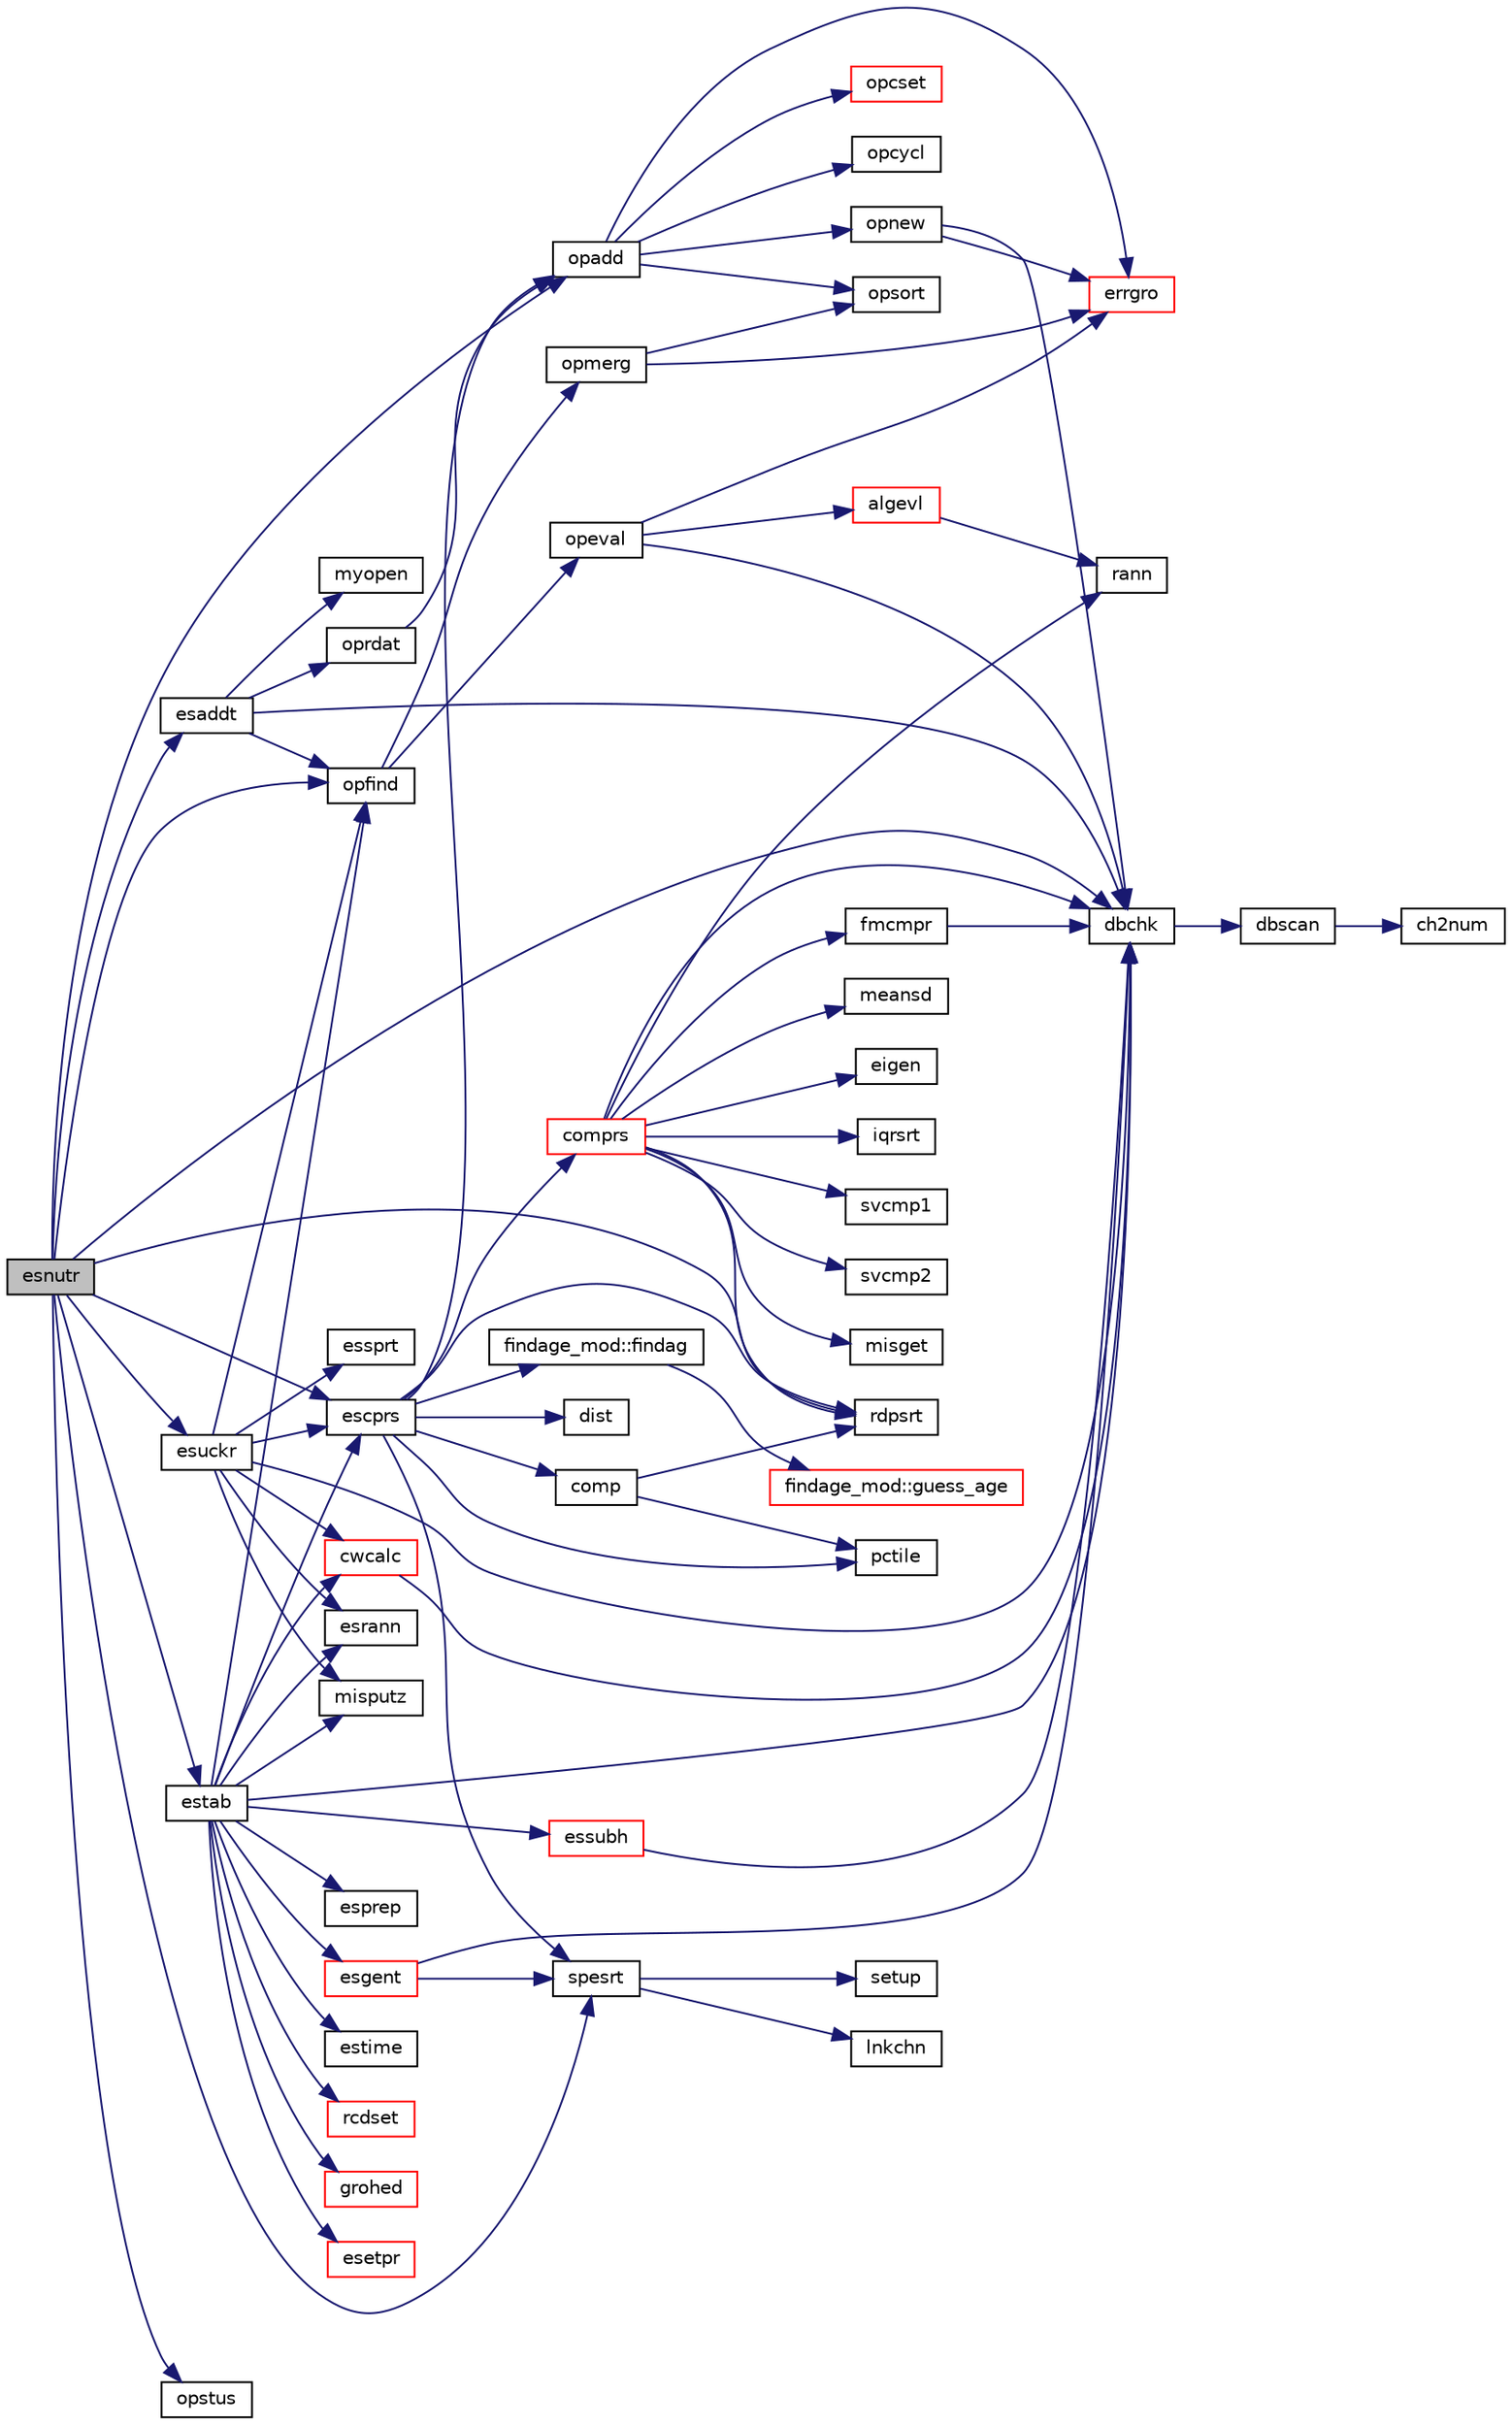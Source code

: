 digraph "esnutr"
{
  edge [fontname="Helvetica",fontsize="10",labelfontname="Helvetica",labelfontsize="10"];
  node [fontname="Helvetica",fontsize="10",shape=record];
  rankdir="LR";
  Node1 [label="esnutr",height=0.2,width=0.4,color="black", fillcolor="grey75", style="filled", fontcolor="black"];
  Node1 -> Node2 [color="midnightblue",fontsize="10",style="solid",fontname="Helvetica"];
  Node2 [label="dbchk",height=0.2,width=0.4,color="black", fillcolor="white", style="filled",URL="$dbchk_8f.html#a50e82b8d87ebaeb63d8e1abab05bc20b"];
  Node2 -> Node3 [color="midnightblue",fontsize="10",style="solid",fontname="Helvetica"];
  Node3 [label="dbscan",height=0.2,width=0.4,color="black", fillcolor="white", style="filled",URL="$dbscan_8f.html#a18f1eb65a1dbf6141e44b1ac4a10757e"];
  Node3 -> Node4 [color="midnightblue",fontsize="10",style="solid",fontname="Helvetica"];
  Node4 [label="ch2num",height=0.2,width=0.4,color="black", fillcolor="white", style="filled",URL="$ch2num_8f.html#acc5a9987290b4e6c8cfe65bd2cd93540"];
  Node1 -> Node5 [color="midnightblue",fontsize="10",style="solid",fontname="Helvetica"];
  Node5 [label="esaddt",height=0.2,width=0.4,color="black", fillcolor="white", style="filled",URL="$esaddt_8f.html#a835469b60a615b4305bef01bf4414dda"];
  Node5 -> Node2 [color="midnightblue",fontsize="10",style="solid",fontname="Helvetica"];
  Node5 -> Node6 [color="midnightblue",fontsize="10",style="solid",fontname="Helvetica"];
  Node6 [label="opfind",height=0.2,width=0.4,color="black", fillcolor="white", style="filled",URL="$opfind_8f.html#a324ef558c0f597354b656e718563559e"];
  Node6 -> Node7 [color="midnightblue",fontsize="10",style="solid",fontname="Helvetica"];
  Node7 [label="opmerg",height=0.2,width=0.4,color="black", fillcolor="white", style="filled",URL="$opmerg_8f.html#a5d8719ff40889d676ef5684c77e348bf"];
  Node7 -> Node8 [color="midnightblue",fontsize="10",style="solid",fontname="Helvetica"];
  Node8 [label="errgro",height=0.2,width=0.4,color="red", fillcolor="white", style="filled",URL="$errgro_8f.html#a638bc8982f252f2894cb512c31d9890a"];
  Node7 -> Node9 [color="midnightblue",fontsize="10",style="solid",fontname="Helvetica"];
  Node9 [label="opsort",height=0.2,width=0.4,color="black", fillcolor="white", style="filled",URL="$opsort_8f.html#a6681e6cd0f66844e47a1ea085ef16452"];
  Node6 -> Node10 [color="midnightblue",fontsize="10",style="solid",fontname="Helvetica"];
  Node10 [label="opeval",height=0.2,width=0.4,color="black", fillcolor="white", style="filled",URL="$opeval_8f.html#a7f578a6ee493fc264a7af83a1fbdb14f"];
  Node10 -> Node2 [color="midnightblue",fontsize="10",style="solid",fontname="Helvetica"];
  Node10 -> Node11 [color="midnightblue",fontsize="10",style="solid",fontname="Helvetica"];
  Node11 [label="algevl",height=0.2,width=0.4,color="red", fillcolor="white", style="filled",URL="$algevl_8f.html#af247fcf48bbb347b22ae4f542c7b8ff4"];
  Node11 -> Node12 [color="midnightblue",fontsize="10",style="solid",fontname="Helvetica"];
  Node12 [label="rann",height=0.2,width=0.4,color="black", fillcolor="white", style="filled",URL="$rann_8f.html#adcf580f559b80223c24308901aeda3c0"];
  Node10 -> Node8 [color="midnightblue",fontsize="10",style="solid",fontname="Helvetica"];
  Node5 -> Node13 [color="midnightblue",fontsize="10",style="solid",fontname="Helvetica"];
  Node13 [label="myopen",height=0.2,width=0.4,color="black", fillcolor="white", style="filled",URL="$myopen_8f.html#ab25efa78ed701d464a48e5eb0cf91979"];
  Node5 -> Node14 [color="midnightblue",fontsize="10",style="solid",fontname="Helvetica"];
  Node14 [label="oprdat",height=0.2,width=0.4,color="black", fillcolor="white", style="filled",URL="$oprdat_8f.html#aa1344378b6518af6ce2b410df6a5292c"];
  Node14 -> Node15 [color="midnightblue",fontsize="10",style="solid",fontname="Helvetica"];
  Node15 [label="opadd",height=0.2,width=0.4,color="black", fillcolor="white", style="filled",URL="$opadd_8f.html#a818a612760f71f92e46fc78135a49daf"];
  Node15 -> Node16 [color="midnightblue",fontsize="10",style="solid",fontname="Helvetica"];
  Node16 [label="opnew",height=0.2,width=0.4,color="black", fillcolor="white", style="filled",URL="$opnew_8f.html#a279e50f0eb11d39630ea1c07984823c6"];
  Node16 -> Node2 [color="midnightblue",fontsize="10",style="solid",fontname="Helvetica"];
  Node16 -> Node8 [color="midnightblue",fontsize="10",style="solid",fontname="Helvetica"];
  Node15 -> Node8 [color="midnightblue",fontsize="10",style="solid",fontname="Helvetica"];
  Node15 -> Node9 [color="midnightblue",fontsize="10",style="solid",fontname="Helvetica"];
  Node15 -> Node17 [color="midnightblue",fontsize="10",style="solid",fontname="Helvetica"];
  Node17 [label="opcycl",height=0.2,width=0.4,color="black", fillcolor="white", style="filled",URL="$opcycl_8f.html#a16a500b612882c83d9570f3dd7bd8eae"];
  Node15 -> Node18 [color="midnightblue",fontsize="10",style="solid",fontname="Helvetica"];
  Node18 [label="opcset",height=0.2,width=0.4,color="red", fillcolor="white", style="filled",URL="$opcset_8f.html#adf8866710db6dbf26e1a8cd03d5399b8"];
  Node1 -> Node6 [color="midnightblue",fontsize="10",style="solid",fontname="Helvetica"];
  Node1 -> Node19 [color="midnightblue",fontsize="10",style="solid",fontname="Helvetica"];
  Node19 [label="escprs",height=0.2,width=0.4,color="black", fillcolor="white", style="filled",URL="$escprs_8f90.html#add2726a0346fc987bc18b1929eea0d5c"];
  Node19 -> Node20 [color="midnightblue",fontsize="10",style="solid",fontname="Helvetica"];
  Node20 [label="findage_mod::findag",height=0.2,width=0.4,color="black", fillcolor="white", style="filled",URL="$namespacefindage__mod.html#aafbd20d63b5bf5fe61ec3f7bfaabbfbb"];
  Node20 -> Node21 [color="midnightblue",fontsize="10",style="solid",fontname="Helvetica"];
  Node21 [label="findage_mod::guess_age",height=0.2,width=0.4,color="red", fillcolor="white", style="filled",URL="$namespacefindage__mod.html#a82decf6abf48abc1d8ef22b03d283819"];
  Node19 -> Node22 [color="midnightblue",fontsize="10",style="solid",fontname="Helvetica"];
  Node22 [label="comprs",height=0.2,width=0.4,color="red", fillcolor="white", style="filled",URL="$comprs_8f.html#a4b7a0a1cafaf6cfbc483cb6a412a8d8f"];
  Node22 -> Node2 [color="midnightblue",fontsize="10",style="solid",fontname="Helvetica"];
  Node22 -> Node23 [color="midnightblue",fontsize="10",style="solid",fontname="Helvetica"];
  Node23 [label="meansd",height=0.2,width=0.4,color="black", fillcolor="white", style="filled",URL="$meansd_8f.html#ae1adfa11a56e81fb49e19111aae30af4"];
  Node22 -> Node24 [color="midnightblue",fontsize="10",style="solid",fontname="Helvetica"];
  Node24 [label="eigen",height=0.2,width=0.4,color="black", fillcolor="white", style="filled",URL="$eigen_8f.html#a6235fe5aa226f81d60122047e156250f"];
  Node22 -> Node25 [color="midnightblue",fontsize="10",style="solid",fontname="Helvetica"];
  Node25 [label="rdpsrt",height=0.2,width=0.4,color="black", fillcolor="white", style="filled",URL="$rdpsrt_8f.html#a0f0c79b72af19ed56f74ee89ecae6877"];
  Node22 -> Node26 [color="midnightblue",fontsize="10",style="solid",fontname="Helvetica"];
  Node26 [label="iqrsrt",height=0.2,width=0.4,color="black", fillcolor="white", style="filled",URL="$iqrsrt_8f.html#a13cdd0739870428d948dbf04a9dcc9ed"];
  Node22 -> Node27 [color="midnightblue",fontsize="10",style="solid",fontname="Helvetica"];
  Node27 [label="fmcmpr",height=0.2,width=0.4,color="black", fillcolor="white", style="filled",URL="$fmcmpr_8f.html#a67c46e1645d75ab9d3fde8d3b1228463"];
  Node27 -> Node2 [color="midnightblue",fontsize="10",style="solid",fontname="Helvetica"];
  Node22 -> Node28 [color="midnightblue",fontsize="10",style="solid",fontname="Helvetica"];
  Node28 [label="svcmp1",height=0.2,width=0.4,color="black", fillcolor="white", style="filled",URL="$svcmp1_8f.html#abdb4795a12511c4c79329837c9a59887"];
  Node22 -> Node12 [color="midnightblue",fontsize="10",style="solid",fontname="Helvetica"];
  Node22 -> Node29 [color="midnightblue",fontsize="10",style="solid",fontname="Helvetica"];
  Node29 [label="svcmp2",height=0.2,width=0.4,color="black", fillcolor="white", style="filled",URL="$svcmp2_8f.html#a8654e766e5e3439616f68581358a27ca"];
  Node22 -> Node30 [color="midnightblue",fontsize="10",style="solid",fontname="Helvetica"];
  Node30 [label="misget",height=0.2,width=0.4,color="black", fillcolor="white", style="filled",URL="$misget_8f.html#a1287765232a4e41af838bb4967b34007"];
  Node19 -> Node31 [color="midnightblue",fontsize="10",style="solid",fontname="Helvetica"];
  Node31 [label="spesrt",height=0.2,width=0.4,color="black", fillcolor="white", style="filled",URL="$spesrt_8f.html#adc260ba0cd0245f0beb5220a312c37c2"];
  Node31 -> Node32 [color="midnightblue",fontsize="10",style="solid",fontname="Helvetica"];
  Node32 [label="lnkchn",height=0.2,width=0.4,color="black", fillcolor="white", style="filled",URL="$lnkchn_8f.html#afda5170f1447961a574e5d1a697ee0e1"];
  Node31 -> Node33 [color="midnightblue",fontsize="10",style="solid",fontname="Helvetica"];
  Node33 [label="setup",height=0.2,width=0.4,color="black", fillcolor="white", style="filled",URL="$setup_8f.html#a776bd71acb1bba84c11a03c6e27bd8a9"];
  Node19 -> Node25 [color="midnightblue",fontsize="10",style="solid",fontname="Helvetica"];
  Node19 -> Node34 [color="midnightblue",fontsize="10",style="solid",fontname="Helvetica"];
  Node34 [label="pctile",height=0.2,width=0.4,color="black", fillcolor="white", style="filled",URL="$pctile_8f.html#a12d7263064b7cef81de7e72852800b83"];
  Node19 -> Node35 [color="midnightblue",fontsize="10",style="solid",fontname="Helvetica"];
  Node35 [label="dist",height=0.2,width=0.4,color="black", fillcolor="white", style="filled",URL="$dist_8f.html#afe8418c76796bf6d8e4a91ec63dd0b85"];
  Node19 -> Node36 [color="midnightblue",fontsize="10",style="solid",fontname="Helvetica"];
  Node36 [label="comp",height=0.2,width=0.4,color="black", fillcolor="white", style="filled",URL="$comp_8f.html#a30f9342dc1e45b4ae68c2cc2fac8b84c"];
  Node36 -> Node25 [color="midnightblue",fontsize="10",style="solid",fontname="Helvetica"];
  Node36 -> Node34 [color="midnightblue",fontsize="10",style="solid",fontname="Helvetica"];
  Node19 -> Node15 [color="midnightblue",fontsize="10",style="solid",fontname="Helvetica"];
  Node1 -> Node37 [color="midnightblue",fontsize="10",style="solid",fontname="Helvetica"];
  Node37 [label="esuckr",height=0.2,width=0.4,color="black", fillcolor="white", style="filled",URL="$esuckr_8f.html#aafaedefad685f31e215d4d9b53f19624"];
  Node37 -> Node38 [color="midnightblue",fontsize="10",style="solid",fontname="Helvetica"];
  Node38 [label="esrann",height=0.2,width=0.4,color="black", fillcolor="white", style="filled",URL="$esrann_8f.html#a78a9ddc632959075c551c14498ab949f"];
  Node37 -> Node2 [color="midnightblue",fontsize="10",style="solid",fontname="Helvetica"];
  Node37 -> Node6 [color="midnightblue",fontsize="10",style="solid",fontname="Helvetica"];
  Node37 -> Node39 [color="midnightblue",fontsize="10",style="solid",fontname="Helvetica"];
  Node39 [label="essprt",height=0.2,width=0.4,color="black", fillcolor="white", style="filled",URL="$essprt_8f.html#a031aca17496a3fa56a5f0e14f89e6f5e"];
  Node37 -> Node19 [color="midnightblue",fontsize="10",style="solid",fontname="Helvetica"];
  Node37 -> Node40 [color="midnightblue",fontsize="10",style="solid",fontname="Helvetica"];
  Node40 [label="cwcalc",height=0.2,width=0.4,color="red", fillcolor="white", style="filled",URL="$cwcalc_8f.html#a3a7e3cf740d655c98886be9bb41ac3b0"];
  Node40 -> Node2 [color="midnightblue",fontsize="10",style="solid",fontname="Helvetica"];
  Node37 -> Node41 [color="midnightblue",fontsize="10",style="solid",fontname="Helvetica"];
  Node41 [label="misputz",height=0.2,width=0.4,color="black", fillcolor="white", style="filled",URL="$misputz_8f.html#afff0ee14665161cca466e3ab5af57a76"];
  Node1 -> Node31 [color="midnightblue",fontsize="10",style="solid",fontname="Helvetica"];
  Node1 -> Node25 [color="midnightblue",fontsize="10",style="solid",fontname="Helvetica"];
  Node1 -> Node42 [color="midnightblue",fontsize="10",style="solid",fontname="Helvetica"];
  Node42 [label="opstus",height=0.2,width=0.4,color="black", fillcolor="white", style="filled",URL="$opstus_8f.html#a2ba04a222a41f42068dd870eb6f0f1d0"];
  Node1 -> Node15 [color="midnightblue",fontsize="10",style="solid",fontname="Helvetica"];
  Node1 -> Node43 [color="midnightblue",fontsize="10",style="solid",fontname="Helvetica"];
  Node43 [label="estab",height=0.2,width=0.4,color="black", fillcolor="white", style="filled",URL="$estab_8f.html#aafa6fee0090d5a83d9532bc20ec5b945"];
  Node43 -> Node38 [color="midnightblue",fontsize="10",style="solid",fontname="Helvetica"];
  Node43 -> Node2 [color="midnightblue",fontsize="10",style="solid",fontname="Helvetica"];
  Node43 -> Node6 [color="midnightblue",fontsize="10",style="solid",fontname="Helvetica"];
  Node43 -> Node44 [color="midnightblue",fontsize="10",style="solid",fontname="Helvetica"];
  Node44 [label="esetpr",height=0.2,width=0.4,color="red", fillcolor="white", style="filled",URL="$esetpr_8f.html#a65c3e56e41498e1da7026446b0875185"];
  Node43 -> Node45 [color="midnightblue",fontsize="10",style="solid",fontname="Helvetica"];
  Node45 [label="esprep",height=0.2,width=0.4,color="black", fillcolor="white", style="filled",URL="$esprep_8f.html#a30ff50ea1a48c11120aac047290e55ba"];
  Node43 -> Node46 [color="midnightblue",fontsize="10",style="solid",fontname="Helvetica"];
  Node46 [label="estime",height=0.2,width=0.4,color="black", fillcolor="white", style="filled",URL="$estime_8f.html#ad165005ebef805dd7b41a3c8b568e641"];
  Node43 -> Node47 [color="midnightblue",fontsize="10",style="solid",fontname="Helvetica"];
  Node47 [label="essubh",height=0.2,width=0.4,color="red", fillcolor="white", style="filled",URL="$essubh_8f.html#a487fb41815c917b170a07d5309e56cd3"];
  Node47 -> Node2 [color="midnightblue",fontsize="10",style="solid",fontname="Helvetica"];
  Node43 -> Node48 [color="midnightblue",fontsize="10",style="solid",fontname="Helvetica"];
  Node48 [label="rcdset",height=0.2,width=0.4,color="red", fillcolor="white", style="filled",URL="$rcdset_8f.html#a1dba8a40ee085d920a3ebb27fcd34a59"];
  Node43 -> Node49 [color="midnightblue",fontsize="10",style="solid",fontname="Helvetica"];
  Node49 [label="esgent",height=0.2,width=0.4,color="red", fillcolor="white", style="filled",URL="$esgent_8f.html#a4f32c2b5dc431f3fe7de6e0eb8a1888d"];
  Node49 -> Node2 [color="midnightblue",fontsize="10",style="solid",fontname="Helvetica"];
  Node49 -> Node31 [color="midnightblue",fontsize="10",style="solid",fontname="Helvetica"];
  Node43 -> Node19 [color="midnightblue",fontsize="10",style="solid",fontname="Helvetica"];
  Node43 -> Node41 [color="midnightblue",fontsize="10",style="solid",fontname="Helvetica"];
  Node43 -> Node40 [color="midnightblue",fontsize="10",style="solid",fontname="Helvetica"];
  Node43 -> Node50 [color="midnightblue",fontsize="10",style="solid",fontname="Helvetica"];
  Node50 [label="grohed",height=0.2,width=0.4,color="red", fillcolor="white", style="filled",URL="$grohed_8f.html#a208663aece1e7b7a8133af6dd40d5468"];
}
